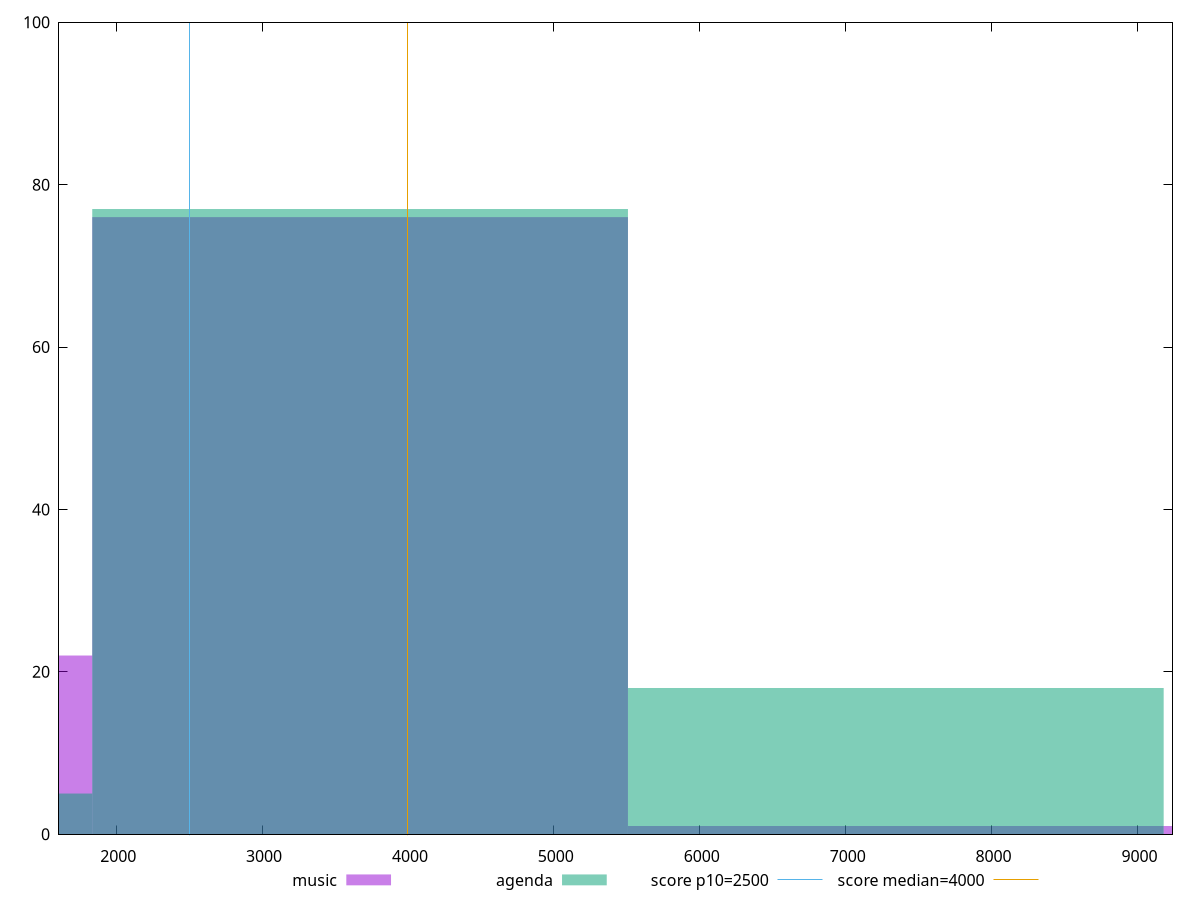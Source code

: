 reset

$music <<EOF
3671.986468379734 76
0 22
11015.959405139201 1
7343.972936759468 1
EOF

$agenda <<EOF
3671.986468379734 77
0 5
7343.972936759468 18
EOF

set key outside below
set boxwidth 3671.986468379734
set xrange [1608.092:9240.4845]
set yrange [0:100]
set trange [0:100]
set style fill transparent solid 0.5 noborder

set parametric
set terminal svg size 640, 500 enhanced background rgb 'white'
set output "reports/report_00028_2021-02-24T12-49-42.674Z/largest-contentful-paint/comparison/histogram/0_vs_1.svg"

plot $music title "music" with boxes, \
     $agenda title "agenda" with boxes, \
     2500,t title "score p10=2500", \
     4000,t title "score median=4000"

reset
